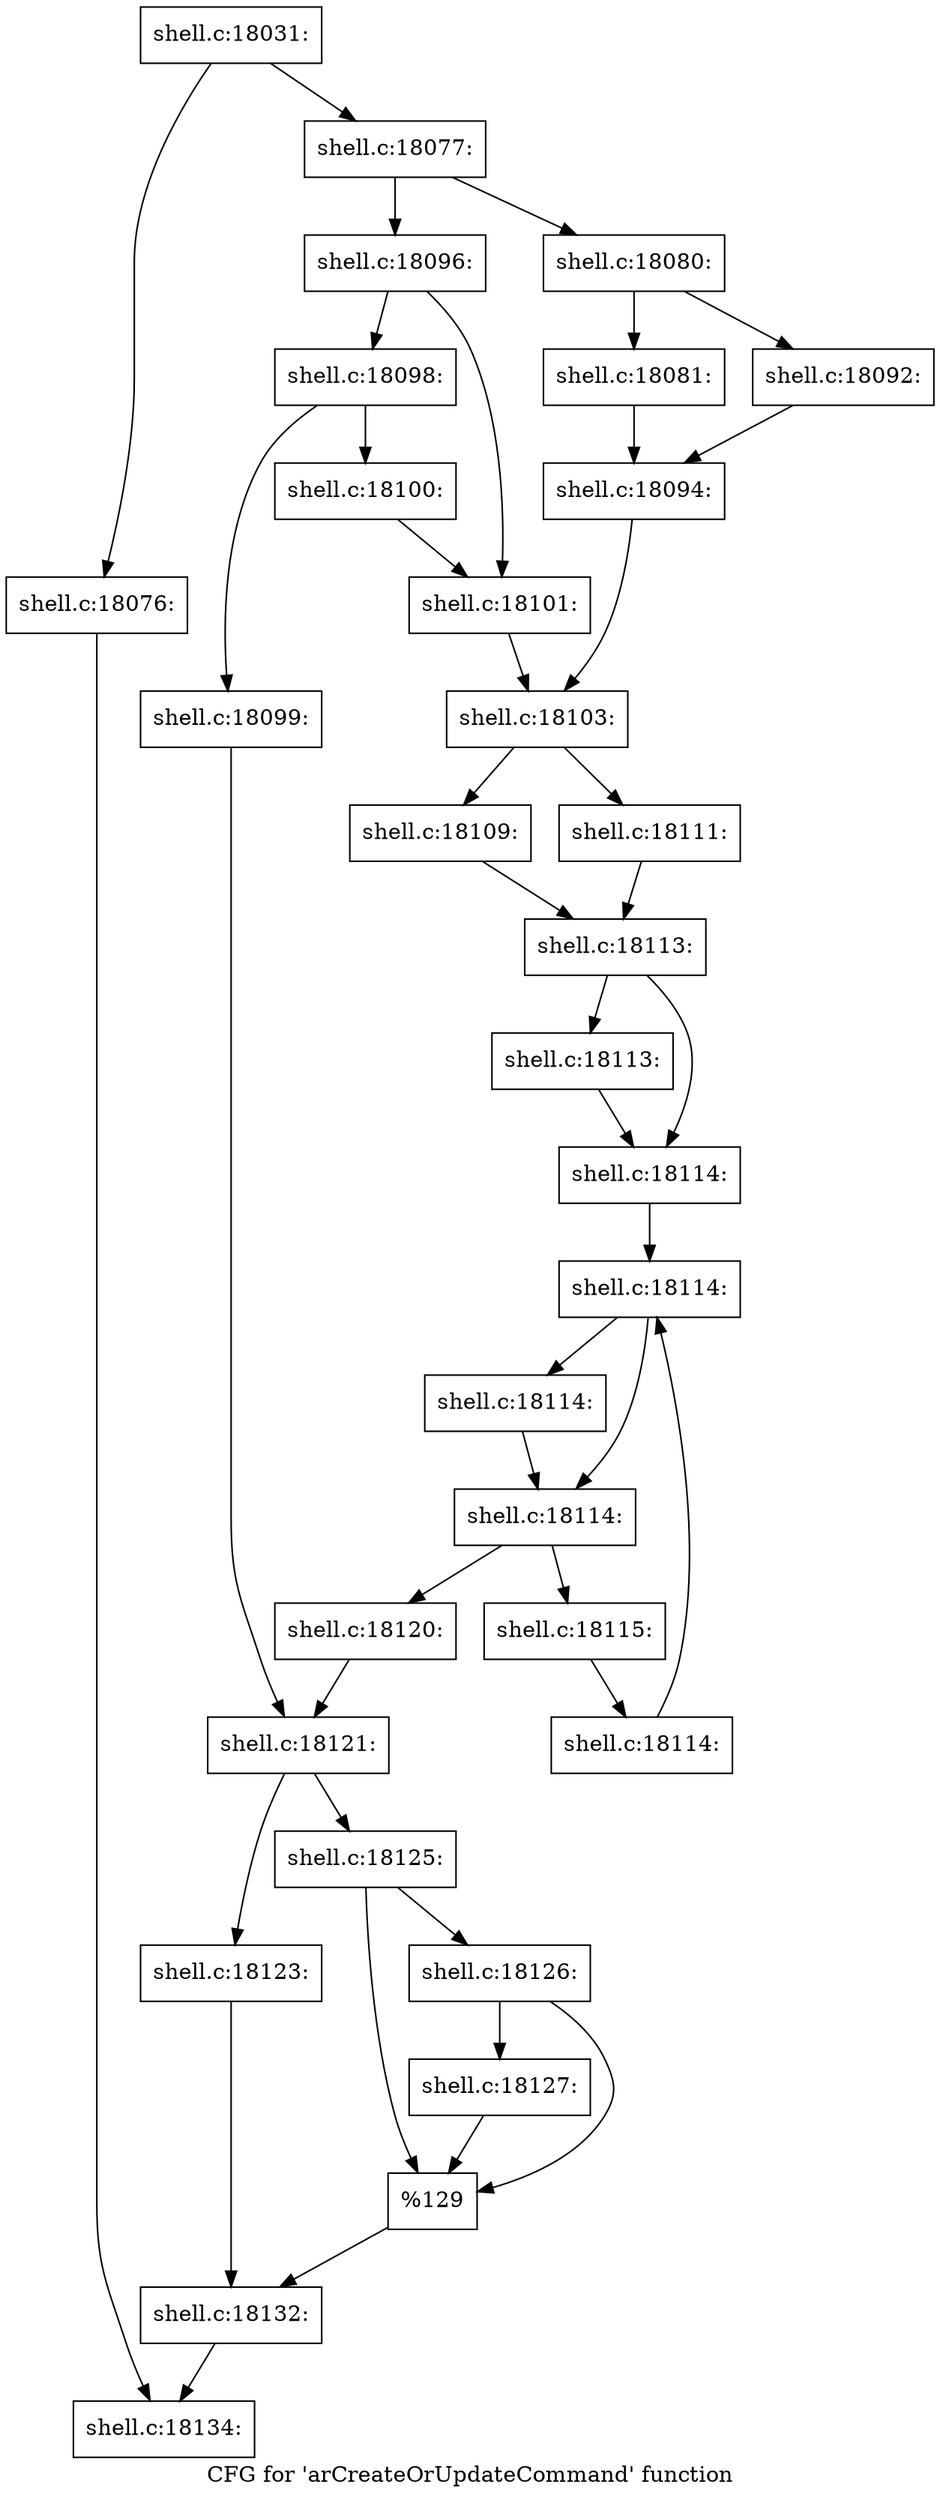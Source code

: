 digraph "CFG for 'arCreateOrUpdateCommand' function" {
	label="CFG for 'arCreateOrUpdateCommand' function";

	Node0x56027746ea00 [shape=record,label="{shell.c:18031:}"];
	Node0x56027746ea00 -> Node0x5602765d1e90;
	Node0x56027746ea00 -> Node0x560277475d60;
	Node0x5602765d1e90 [shape=record,label="{shell.c:18076:}"];
	Node0x5602765d1e90 -> Node0x56027746e300;
	Node0x560277475d60 [shape=record,label="{shell.c:18077:}"];
	Node0x560277475d60 -> Node0x560277476a30;
	Node0x560277475d60 -> Node0x560277476ad0;
	Node0x560277476a30 [shape=record,label="{shell.c:18080:}"];
	Node0x560277476a30 -> Node0x560277476e90;
	Node0x560277476a30 -> Node0x560277476f30;
	Node0x560277476e90 [shape=record,label="{shell.c:18081:}"];
	Node0x560277476e90 -> Node0x560277476ee0;
	Node0x560277476f30 [shape=record,label="{shell.c:18092:}"];
	Node0x560277476f30 -> Node0x560277476ee0;
	Node0x560277476ee0 [shape=record,label="{shell.c:18094:}"];
	Node0x560277476ee0 -> Node0x560277476a80;
	Node0x560277476ad0 [shape=record,label="{shell.c:18096:}"];
	Node0x560277476ad0 -> Node0x560277478d90;
	Node0x560277476ad0 -> Node0x560277478de0;
	Node0x560277478d90 [shape=record,label="{shell.c:18098:}"];
	Node0x560277478d90 -> Node0x5602774794a0;
	Node0x560277478d90 -> Node0x5602774794f0;
	Node0x5602774794a0 [shape=record,label="{shell.c:18099:}"];
	Node0x5602774794a0 -> Node0x56027747a030;
	Node0x5602774794f0 [shape=record,label="{shell.c:18100:}"];
	Node0x5602774794f0 -> Node0x560277478de0;
	Node0x560277478de0 [shape=record,label="{shell.c:18101:}"];
	Node0x560277478de0 -> Node0x560277476a80;
	Node0x560277476a80 [shape=record,label="{shell.c:18103:}"];
	Node0x560277476a80 -> Node0x56027747a670;
	Node0x560277476a80 -> Node0x56027747a710;
	Node0x56027747a670 [shape=record,label="{shell.c:18109:}"];
	Node0x56027747a670 -> Node0x56027747a6c0;
	Node0x56027747a710 [shape=record,label="{shell.c:18111:}"];
	Node0x56027747a710 -> Node0x56027747a6c0;
	Node0x56027747a6c0 [shape=record,label="{shell.c:18113:}"];
	Node0x56027747a6c0 -> Node0x56027747b300;
	Node0x56027747a6c0 -> Node0x56027747b350;
	Node0x56027747b300 [shape=record,label="{shell.c:18113:}"];
	Node0x56027747b300 -> Node0x56027747b350;
	Node0x56027747b350 [shape=record,label="{shell.c:18114:}"];
	Node0x56027747b350 -> Node0x56027747b980;
	Node0x56027747b980 [shape=record,label="{shell.c:18114:}"];
	Node0x56027747b980 -> Node0x56027747bc70;
	Node0x56027747b980 -> Node0x56027747bc20;
	Node0x56027747bc70 [shape=record,label="{shell.c:18114:}"];
	Node0x56027747bc70 -> Node0x56027747bc20;
	Node0x56027747bc20 [shape=record,label="{shell.c:18114:}"];
	Node0x56027747bc20 -> Node0x56027747bba0;
	Node0x56027747bc20 -> Node0x56027747b7d0;
	Node0x56027747bba0 [shape=record,label="{shell.c:18115:}"];
	Node0x56027747bba0 -> Node0x56027747bb10;
	Node0x56027747bb10 [shape=record,label="{shell.c:18114:}"];
	Node0x56027747bb10 -> Node0x56027747b980;
	Node0x56027747b7d0 [shape=record,label="{shell.c:18120:}"];
	Node0x56027747b7d0 -> Node0x56027747a030;
	Node0x56027747a030 [shape=record,label="{shell.c:18121:}"];
	Node0x56027747a030 -> Node0x56027747d940;
	Node0x56027747a030 -> Node0x56027747e580;
	Node0x56027747d940 [shape=record,label="{shell.c:18123:}"];
	Node0x56027747d940 -> Node0x56027747e530;
	Node0x56027747e580 [shape=record,label="{shell.c:18125:}"];
	Node0x56027747e580 -> Node0x56027747f2f0;
	Node0x56027747e580 -> Node0x56027747f2a0;
	Node0x56027747f2f0 [shape=record,label="{shell.c:18126:}"];
	Node0x56027747f2f0 -> Node0x56027747eca0;
	Node0x56027747f2f0 -> Node0x56027747f2a0;
	Node0x56027747eca0 [shape=record,label="{shell.c:18127:}"];
	Node0x56027747eca0 -> Node0x56027747f2a0;
	Node0x56027747f2a0 [shape=record,label="{%129}"];
	Node0x56027747f2a0 -> Node0x56027747e530;
	Node0x56027747e530 [shape=record,label="{shell.c:18132:}"];
	Node0x56027747e530 -> Node0x56027746e300;
	Node0x56027746e300 [shape=record,label="{shell.c:18134:}"];
}
